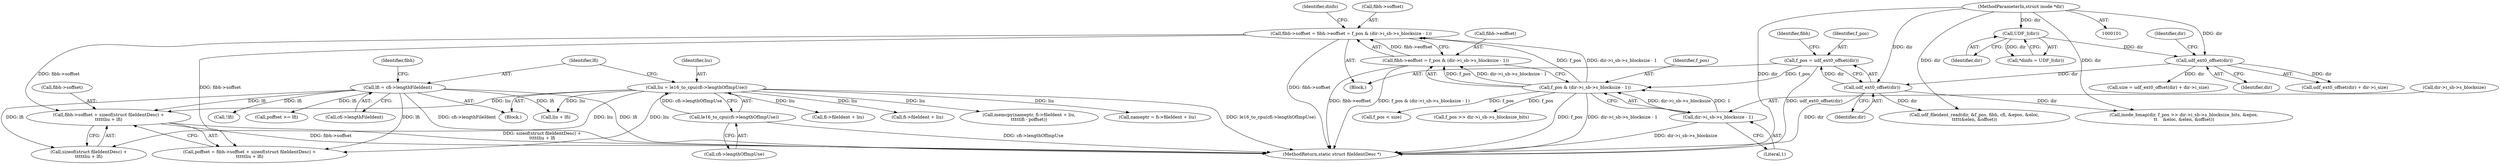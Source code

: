 digraph "0_linux_0e5cc9a40ada6046e6bc3bdfcd0c0d7e4b706b14_0@API" {
"1000358" [label="(Call,fibh->soffset + sizeof(struct fileIdentDesc) +\n\t\t\t\t\tliu + lfi)"];
"1000176" [label="(Call,fibh->soffset = fibh->eoffset = f_pos & (dir->i_sb->s_blocksize - 1))"];
"1000180" [label="(Call,fibh->eoffset = f_pos & (dir->i_sb->s_blocksize - 1))"];
"1000184" [label="(Call,f_pos & (dir->i_sb->s_blocksize - 1))"];
"1000163" [label="(Call,f_pos = udf_ext0_offset(dir))"];
"1000165" [label="(Call,udf_ext0_offset(dir))"];
"1000158" [label="(Call,udf_ext0_offset(dir))"];
"1000129" [label="(Call,UDF_I(dir))"];
"1000102" [label="(MethodParameterIn,struct inode *dir)"];
"1000186" [label="(Call,dir->i_sb->s_blocksize - 1)"];
"1000326" [label="(Call,liu = le16_to_cpu(cfi->lengthOfImpUse))"];
"1000328" [label="(Call,le16_to_cpu(cfi->lengthOfImpUse))"];
"1000332" [label="(Call,lfi = cfi->lengthFileIdent)"];
"1000185" [label="(Identifier,f_pos)"];
"1000166" [label="(Identifier,dir)"];
"1000157" [label="(Call,udf_ext0_offset(dir) + dir->i_size)"];
"1000340" [label="(Identifier,fibh)"];
"1000129" [label="(Call,UDF_I(dir))"];
"1000163" [label="(Call,f_pos = udf_ext0_offset(dir))"];
"1000302" [label="(Call,f_pos < size)"];
"1000158" [label="(Call,udf_ext0_offset(dir))"];
"1000326" [label="(Call,liu = le16_to_cpu(cfi->lengthOfImpUse))"];
"1000161" [label="(Identifier,dir)"];
"1000187" [label="(Call,dir->i_sb->s_blocksize)"];
"1000392" [label="(Call,fi->fileIdent + liu)"];
"1000365" [label="(Call,liu + lfi)"];
"1000127" [label="(Call,*dinfo = UDF_I(dir))"];
"1000155" [label="(Call,size = udf_ext0_offset(dir) + dir->i_size)"];
"1000176" [label="(Call,fibh->soffset = fibh->eoffset = f_pos & (dir->i_sb->s_blocksize - 1))"];
"1000177" [label="(Call,fibh->soffset)"];
"1000130" [label="(Identifier,dir)"];
"1000328" [label="(Call,le16_to_cpu(cfi->lengthOfImpUse))"];
"1000204" [label="(Call,f_pos >> dir->i_sb->s_blocksize_bits)"];
"1000169" [label="(Identifier,fibh)"];
"1000192" [label="(Literal,1)"];
"1000334" [label="(Call,cfi->lengthFileIdent)"];
"1000165" [label="(Call,udf_ext0_offset(dir))"];
"1000358" [label="(Call,fibh->soffset + sizeof(struct fileIdentDesc) +\n\t\t\t\t\tliu + lfi)"];
"1000181" [label="(Call,fibh->eoffset)"];
"1000456" [label="(Call,!lfi)"];
"1000511" [label="(MethodReturn,static struct fileIdentDesc *)"];
"1000348" [label="(Call,fi->fileIdent + liu)"];
"1000329" [label="(Call,cfi->lengthOfImpUse)"];
"1000196" [label="(Identifier,dinfo)"];
"1000159" [label="(Identifier,dir)"];
"1000333" [label="(Identifier,lfi)"];
"1000390" [label="(Call,memcpy(nameptr, fi->fileIdent + liu,\n\t\t\t\t\tlfi - poffset))"];
"1000102" [label="(MethodParameterIn,struct inode *dir)"];
"1000164" [label="(Identifier,f_pos)"];
"1000184" [label="(Call,f_pos & (dir->i_sb->s_blocksize - 1))"];
"1000305" [label="(Block,)"];
"1000359" [label="(Call,fibh->soffset)"];
"1000346" [label="(Call,nameptr = fi->fileIdent + liu)"];
"1000369" [label="(Call,poffset >= lfi)"];
"1000186" [label="(Call,dir->i_sb->s_blocksize - 1)"];
"1000327" [label="(Identifier,liu)"];
"1000308" [label="(Call,udf_fileident_read(dir, &f_pos, fibh, cfi, &epos, &eloc,\n\t\t\t\t\t&elen, &offset))"];
"1000180" [label="(Call,fibh->eoffset = f_pos & (dir->i_sb->s_blocksize - 1))"];
"1000356" [label="(Call,poffset = fibh->soffset + sizeof(struct fileIdentDesc) +\n\t\t\t\t\tliu + lfi)"];
"1000332" [label="(Call,lfi = cfi->lengthFileIdent)"];
"1000106" [label="(Block,)"];
"1000362" [label="(Call,sizeof(struct fileIdentDesc) +\n\t\t\t\t\tliu + lfi)"];
"1000202" [label="(Call,inode_bmap(dir, f_pos >> dir->i_sb->s_blocksize_bits, &epos,\n\t\t    &eloc, &elen, &offset))"];
"1000358" -> "1000356"  [label="AST: "];
"1000358" -> "1000362"  [label="CFG: "];
"1000359" -> "1000358"  [label="AST: "];
"1000362" -> "1000358"  [label="AST: "];
"1000356" -> "1000358"  [label="CFG: "];
"1000358" -> "1000511"  [label="DDG: sizeof(struct fileIdentDesc) +\n\t\t\t\t\tliu + lfi"];
"1000358" -> "1000511"  [label="DDG: fibh->soffset"];
"1000176" -> "1000358"  [label="DDG: fibh->soffset"];
"1000326" -> "1000358"  [label="DDG: liu"];
"1000332" -> "1000358"  [label="DDG: lfi"];
"1000176" -> "1000106"  [label="AST: "];
"1000176" -> "1000180"  [label="CFG: "];
"1000177" -> "1000176"  [label="AST: "];
"1000180" -> "1000176"  [label="AST: "];
"1000196" -> "1000176"  [label="CFG: "];
"1000176" -> "1000511"  [label="DDG: fibh->soffset"];
"1000180" -> "1000176"  [label="DDG: fibh->eoffset"];
"1000184" -> "1000176"  [label="DDG: f_pos"];
"1000184" -> "1000176"  [label="DDG: dir->i_sb->s_blocksize - 1"];
"1000176" -> "1000356"  [label="DDG: fibh->soffset"];
"1000180" -> "1000184"  [label="CFG: "];
"1000181" -> "1000180"  [label="AST: "];
"1000184" -> "1000180"  [label="AST: "];
"1000180" -> "1000511"  [label="DDG: f_pos & (dir->i_sb->s_blocksize - 1)"];
"1000180" -> "1000511"  [label="DDG: fibh->eoffset"];
"1000184" -> "1000180"  [label="DDG: f_pos"];
"1000184" -> "1000180"  [label="DDG: dir->i_sb->s_blocksize - 1"];
"1000184" -> "1000186"  [label="CFG: "];
"1000185" -> "1000184"  [label="AST: "];
"1000186" -> "1000184"  [label="AST: "];
"1000184" -> "1000511"  [label="DDG: dir->i_sb->s_blocksize - 1"];
"1000184" -> "1000511"  [label="DDG: f_pos"];
"1000163" -> "1000184"  [label="DDG: f_pos"];
"1000186" -> "1000184"  [label="DDG: dir->i_sb->s_blocksize"];
"1000186" -> "1000184"  [label="DDG: 1"];
"1000184" -> "1000204"  [label="DDG: f_pos"];
"1000184" -> "1000302"  [label="DDG: f_pos"];
"1000163" -> "1000106"  [label="AST: "];
"1000163" -> "1000165"  [label="CFG: "];
"1000164" -> "1000163"  [label="AST: "];
"1000165" -> "1000163"  [label="AST: "];
"1000169" -> "1000163"  [label="CFG: "];
"1000163" -> "1000511"  [label="DDG: udf_ext0_offset(dir)"];
"1000165" -> "1000163"  [label="DDG: dir"];
"1000165" -> "1000166"  [label="CFG: "];
"1000166" -> "1000165"  [label="AST: "];
"1000165" -> "1000511"  [label="DDG: dir"];
"1000158" -> "1000165"  [label="DDG: dir"];
"1000102" -> "1000165"  [label="DDG: dir"];
"1000165" -> "1000202"  [label="DDG: dir"];
"1000165" -> "1000308"  [label="DDG: dir"];
"1000158" -> "1000157"  [label="AST: "];
"1000158" -> "1000159"  [label="CFG: "];
"1000159" -> "1000158"  [label="AST: "];
"1000161" -> "1000158"  [label="CFG: "];
"1000158" -> "1000155"  [label="DDG: dir"];
"1000158" -> "1000157"  [label="DDG: dir"];
"1000129" -> "1000158"  [label="DDG: dir"];
"1000102" -> "1000158"  [label="DDG: dir"];
"1000129" -> "1000127"  [label="AST: "];
"1000129" -> "1000130"  [label="CFG: "];
"1000130" -> "1000129"  [label="AST: "];
"1000127" -> "1000129"  [label="CFG: "];
"1000129" -> "1000127"  [label="DDG: dir"];
"1000102" -> "1000129"  [label="DDG: dir"];
"1000102" -> "1000101"  [label="AST: "];
"1000102" -> "1000511"  [label="DDG: dir"];
"1000102" -> "1000202"  [label="DDG: dir"];
"1000102" -> "1000308"  [label="DDG: dir"];
"1000186" -> "1000192"  [label="CFG: "];
"1000187" -> "1000186"  [label="AST: "];
"1000192" -> "1000186"  [label="AST: "];
"1000186" -> "1000511"  [label="DDG: dir->i_sb->s_blocksize"];
"1000326" -> "1000305"  [label="AST: "];
"1000326" -> "1000328"  [label="CFG: "];
"1000327" -> "1000326"  [label="AST: "];
"1000328" -> "1000326"  [label="AST: "];
"1000333" -> "1000326"  [label="CFG: "];
"1000326" -> "1000511"  [label="DDG: le16_to_cpu(cfi->lengthOfImpUse)"];
"1000328" -> "1000326"  [label="DDG: cfi->lengthOfImpUse"];
"1000326" -> "1000346"  [label="DDG: liu"];
"1000326" -> "1000348"  [label="DDG: liu"];
"1000326" -> "1000356"  [label="DDG: liu"];
"1000326" -> "1000362"  [label="DDG: liu"];
"1000326" -> "1000365"  [label="DDG: liu"];
"1000326" -> "1000390"  [label="DDG: liu"];
"1000326" -> "1000392"  [label="DDG: liu"];
"1000328" -> "1000329"  [label="CFG: "];
"1000329" -> "1000328"  [label="AST: "];
"1000328" -> "1000511"  [label="DDG: cfi->lengthOfImpUse"];
"1000332" -> "1000305"  [label="AST: "];
"1000332" -> "1000334"  [label="CFG: "];
"1000333" -> "1000332"  [label="AST: "];
"1000334" -> "1000332"  [label="AST: "];
"1000340" -> "1000332"  [label="CFG: "];
"1000332" -> "1000511"  [label="DDG: cfi->lengthFileIdent"];
"1000332" -> "1000511"  [label="DDG: lfi"];
"1000332" -> "1000356"  [label="DDG: lfi"];
"1000332" -> "1000362"  [label="DDG: lfi"];
"1000332" -> "1000365"  [label="DDG: lfi"];
"1000332" -> "1000369"  [label="DDG: lfi"];
"1000332" -> "1000456"  [label="DDG: lfi"];
}
